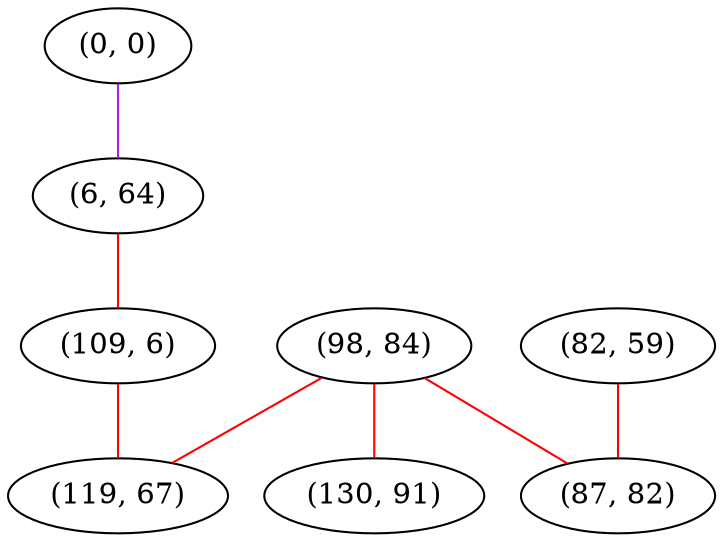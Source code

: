 graph "" {
"(0, 0)";
"(82, 59)";
"(6, 64)";
"(98, 84)";
"(109, 6)";
"(119, 67)";
"(130, 91)";
"(87, 82)";
"(0, 0)" -- "(6, 64)"  [color=purple, key=0, weight=4];
"(82, 59)" -- "(87, 82)"  [color=red, key=0, weight=1];
"(6, 64)" -- "(109, 6)"  [color=red, key=0, weight=1];
"(98, 84)" -- "(119, 67)"  [color=red, key=0, weight=1];
"(98, 84)" -- "(130, 91)"  [color=red, key=0, weight=1];
"(98, 84)" -- "(87, 82)"  [color=red, key=0, weight=1];
"(109, 6)" -- "(119, 67)"  [color=red, key=0, weight=1];
}
